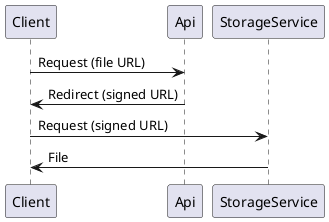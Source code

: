 @startuml
Client->Api:Request (file URL)
Api->Client:Redirect (signed URL)
Client->StorageService:Request (signed URL)
StorageService->Client:File
@enduml